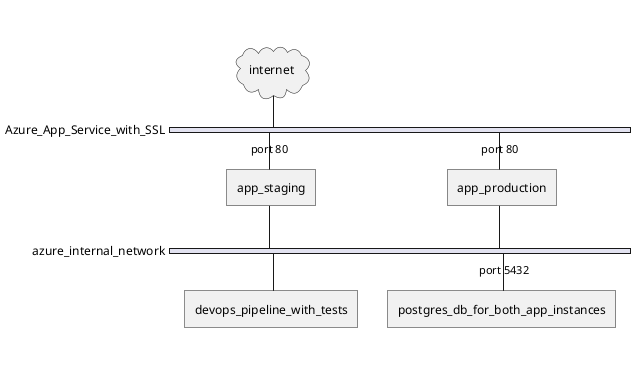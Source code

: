 @startuml
nwdiag {
  internet [shape = cloud];
  network Azure_App_Service_with_SSL {
    internet;
    app_staging [address = "port 80"];
    app_production [address = "port 80"];
  }
  network azure_internal_network {
    app_staging;
    app_production;
    devops_pipeline_with_tests;
    postgres_db_for_both_app_instances [address = "port 5432"];
  }
}
@enduml
